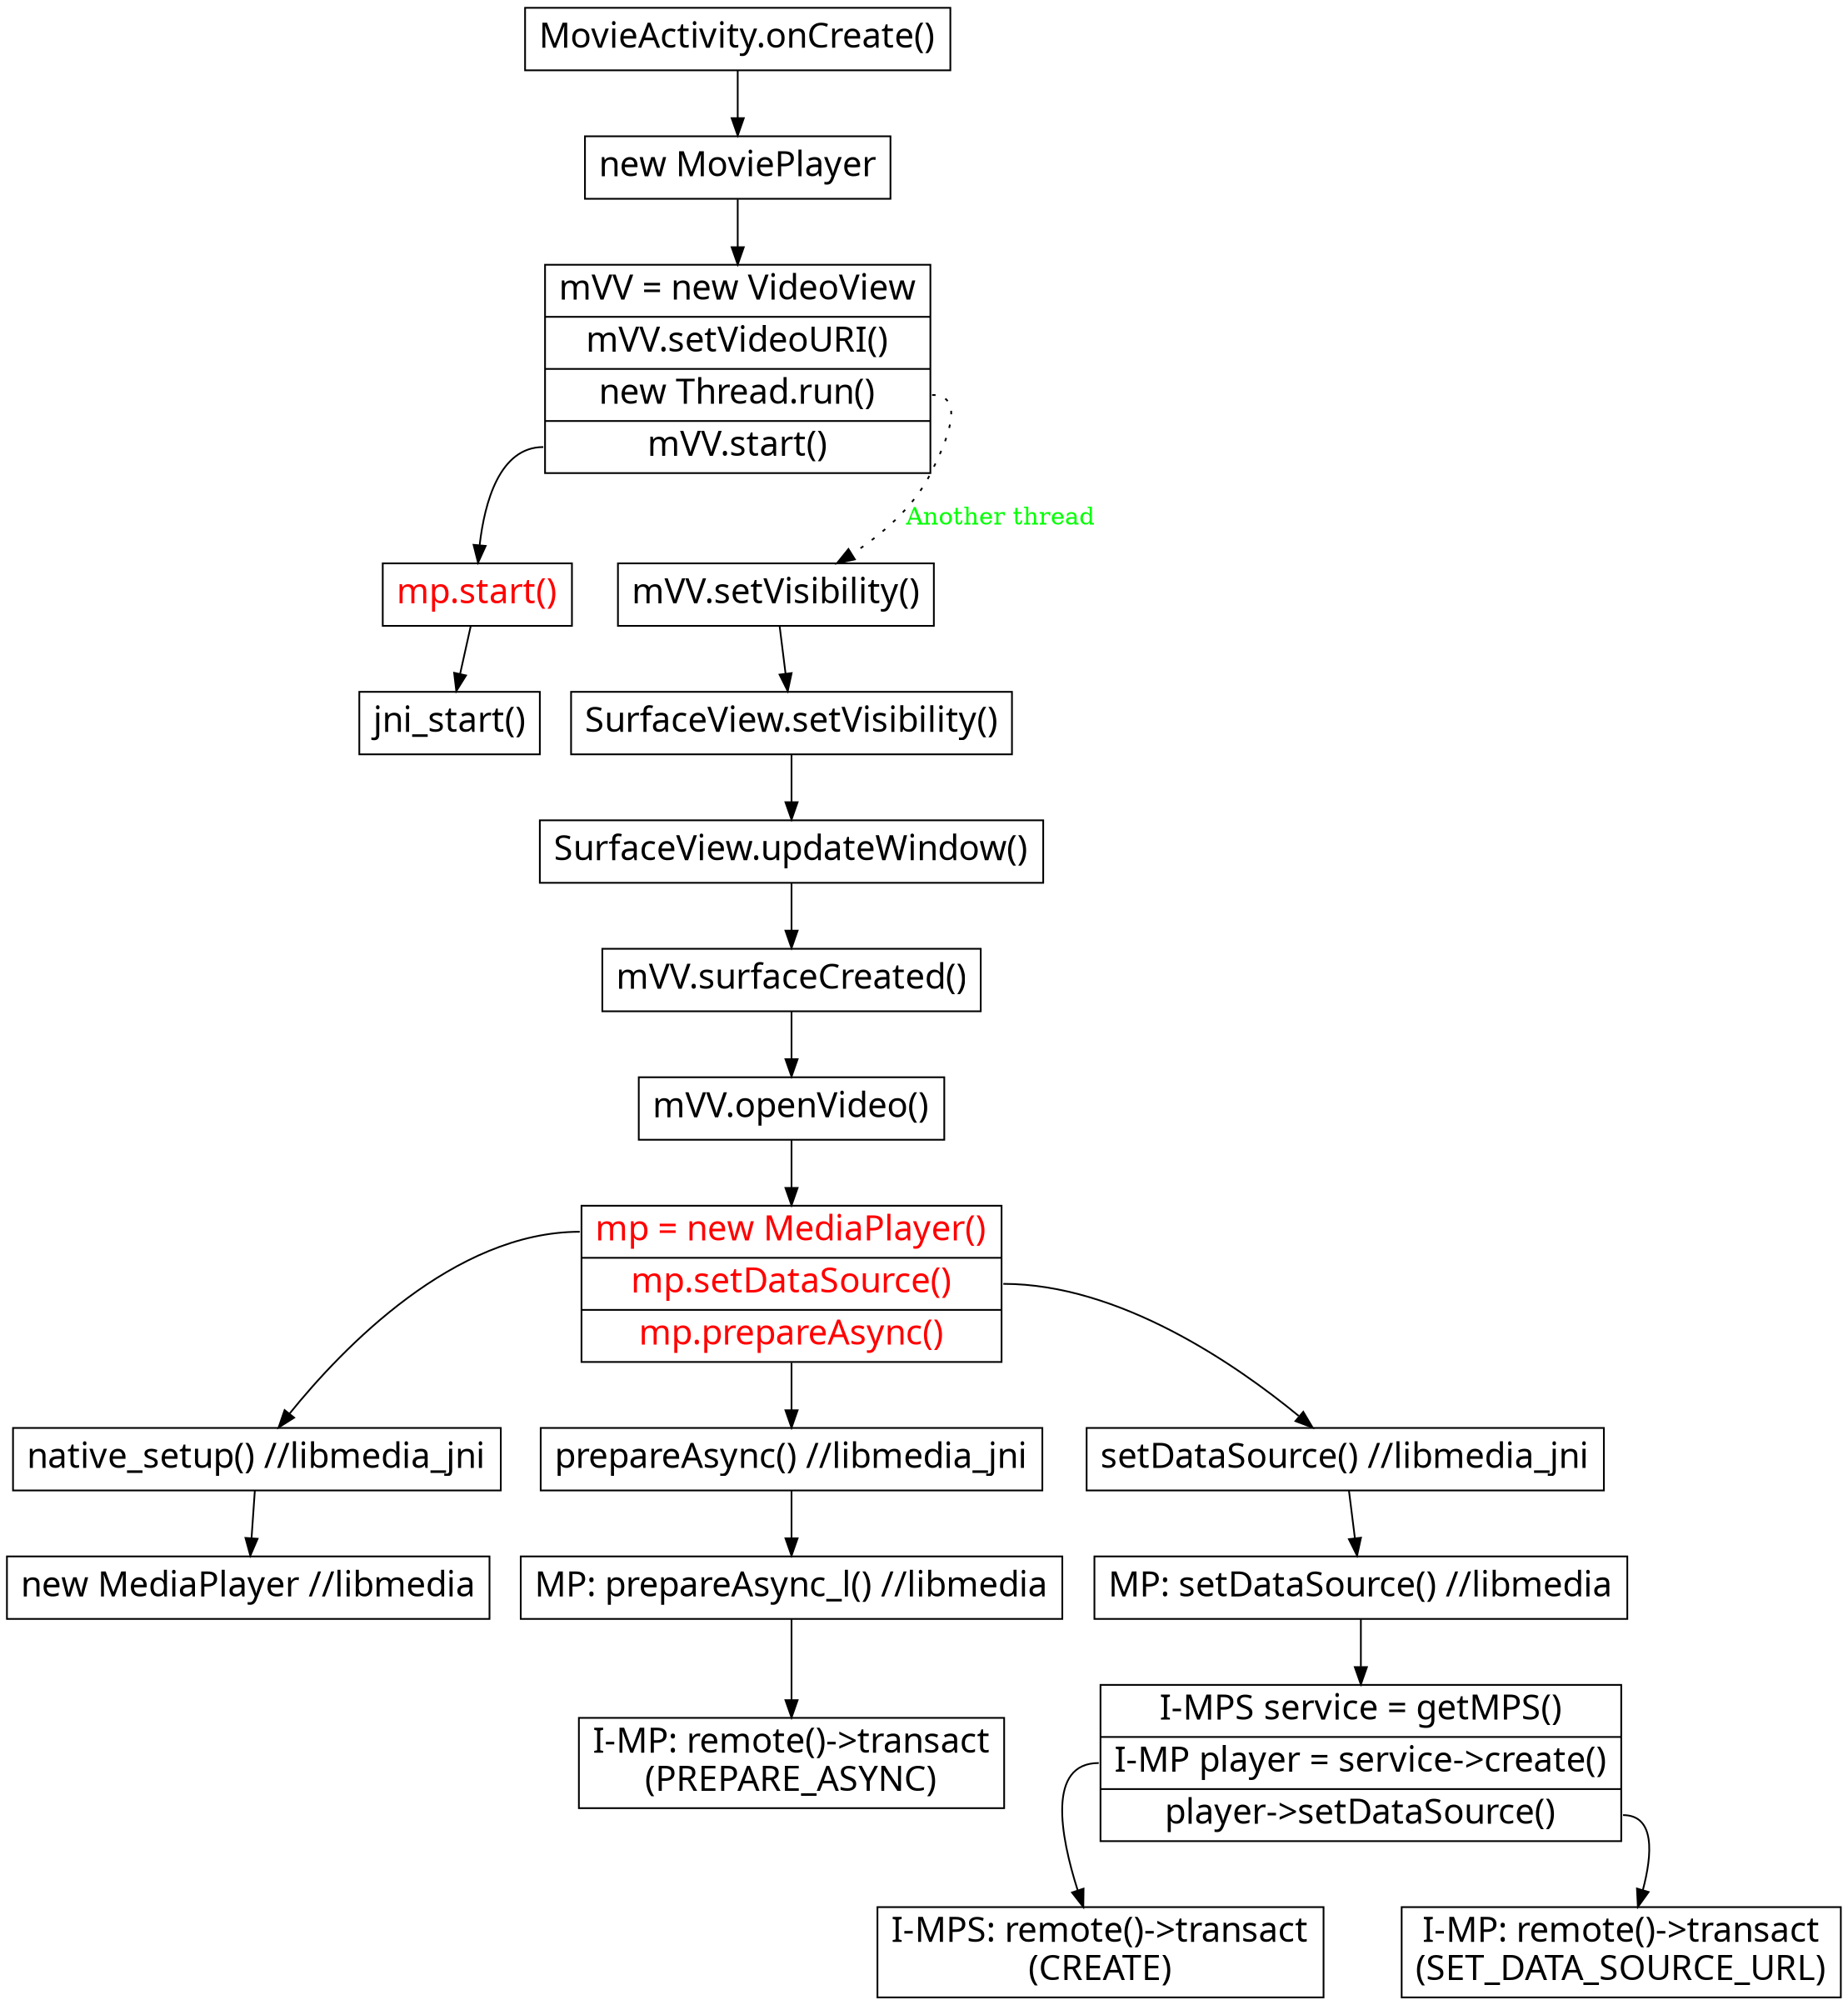digraph MoviePlayer{
node [shape = record, fontname = "Microsoft YaHei", fontsize = 20];
	0[ label = "MovieActivity.onCreate()" ];
	1[ label = "new MoviePlayer" ];
	2[ label = "{mVV = new VideoView |<f0>mVV.setVideoURI() |<f1>new Thread.run() |<f2>mVV.start()}" ];
	4[ label = "mp.start()", fontcolor= RED ];
	5[ label = "jni_start()" ];
	6[ label = "{<f0>mp = new MediaPlayer()|<f1>mp.setDataSource()|<f2>mp.prepareAsync()}",fontcolor= RED ];
	7[ label = "native_setup() //libmedia_jni" ];
	8[ label = "new MediaPlayer //libmedia" ];
	9[ label = "mVV.setVisibility()" ];
	10[ label = "SurfaceView.setVisibility()" ];
	11[ label = "SurfaceView.updateWindow()" ];	
	12[ label = "mVV.surfaceCreated()" ];	
  13[ label = "mVV.openVideo()" ];	
	14[ label = "setDataSource() //libmedia_jni" ];
	15[ label = "MP: setDataSource() //libmedia" ];
	16[ label = "{<f0>I-MPS service = getMPS() |<f1>I-MP player = service-\>create()|<f2>player-\>setDataSource() }" ];
  17[ label = "I-MPS: remote()-\>transact\n(CREATE)" ];
  18[ label = "I-MP: remote()-\>transact\n(SET_DATA_SOURCE_URL)" ];
	19[ label = "prepareAsync() //libmedia_jni" ];
	20[ label = "MP: prepareAsync_l() //libmedia" ];
  21[ label = "I-MP: remote()-\>transact\n(PREPARE_ASYNC)" ];
		
	0 -> 1;
	1 -> 2;
	2:f1 -> 9[style=dotted, label = "Another thread",fontcolor= green];
	9 -> 10 -> 11 -> 12 -> 13 -> 6;
	6:f0:w -> 7 -> 8;
	6:f1:e -> 14 -> 15 -> 16;
	6:f2:s -> 19 -> 20 -> 21;
	16:f1:w -> 17;
	16:f2:e -> 18;	
	2:f2:w -> 4 -> 5;
	
}